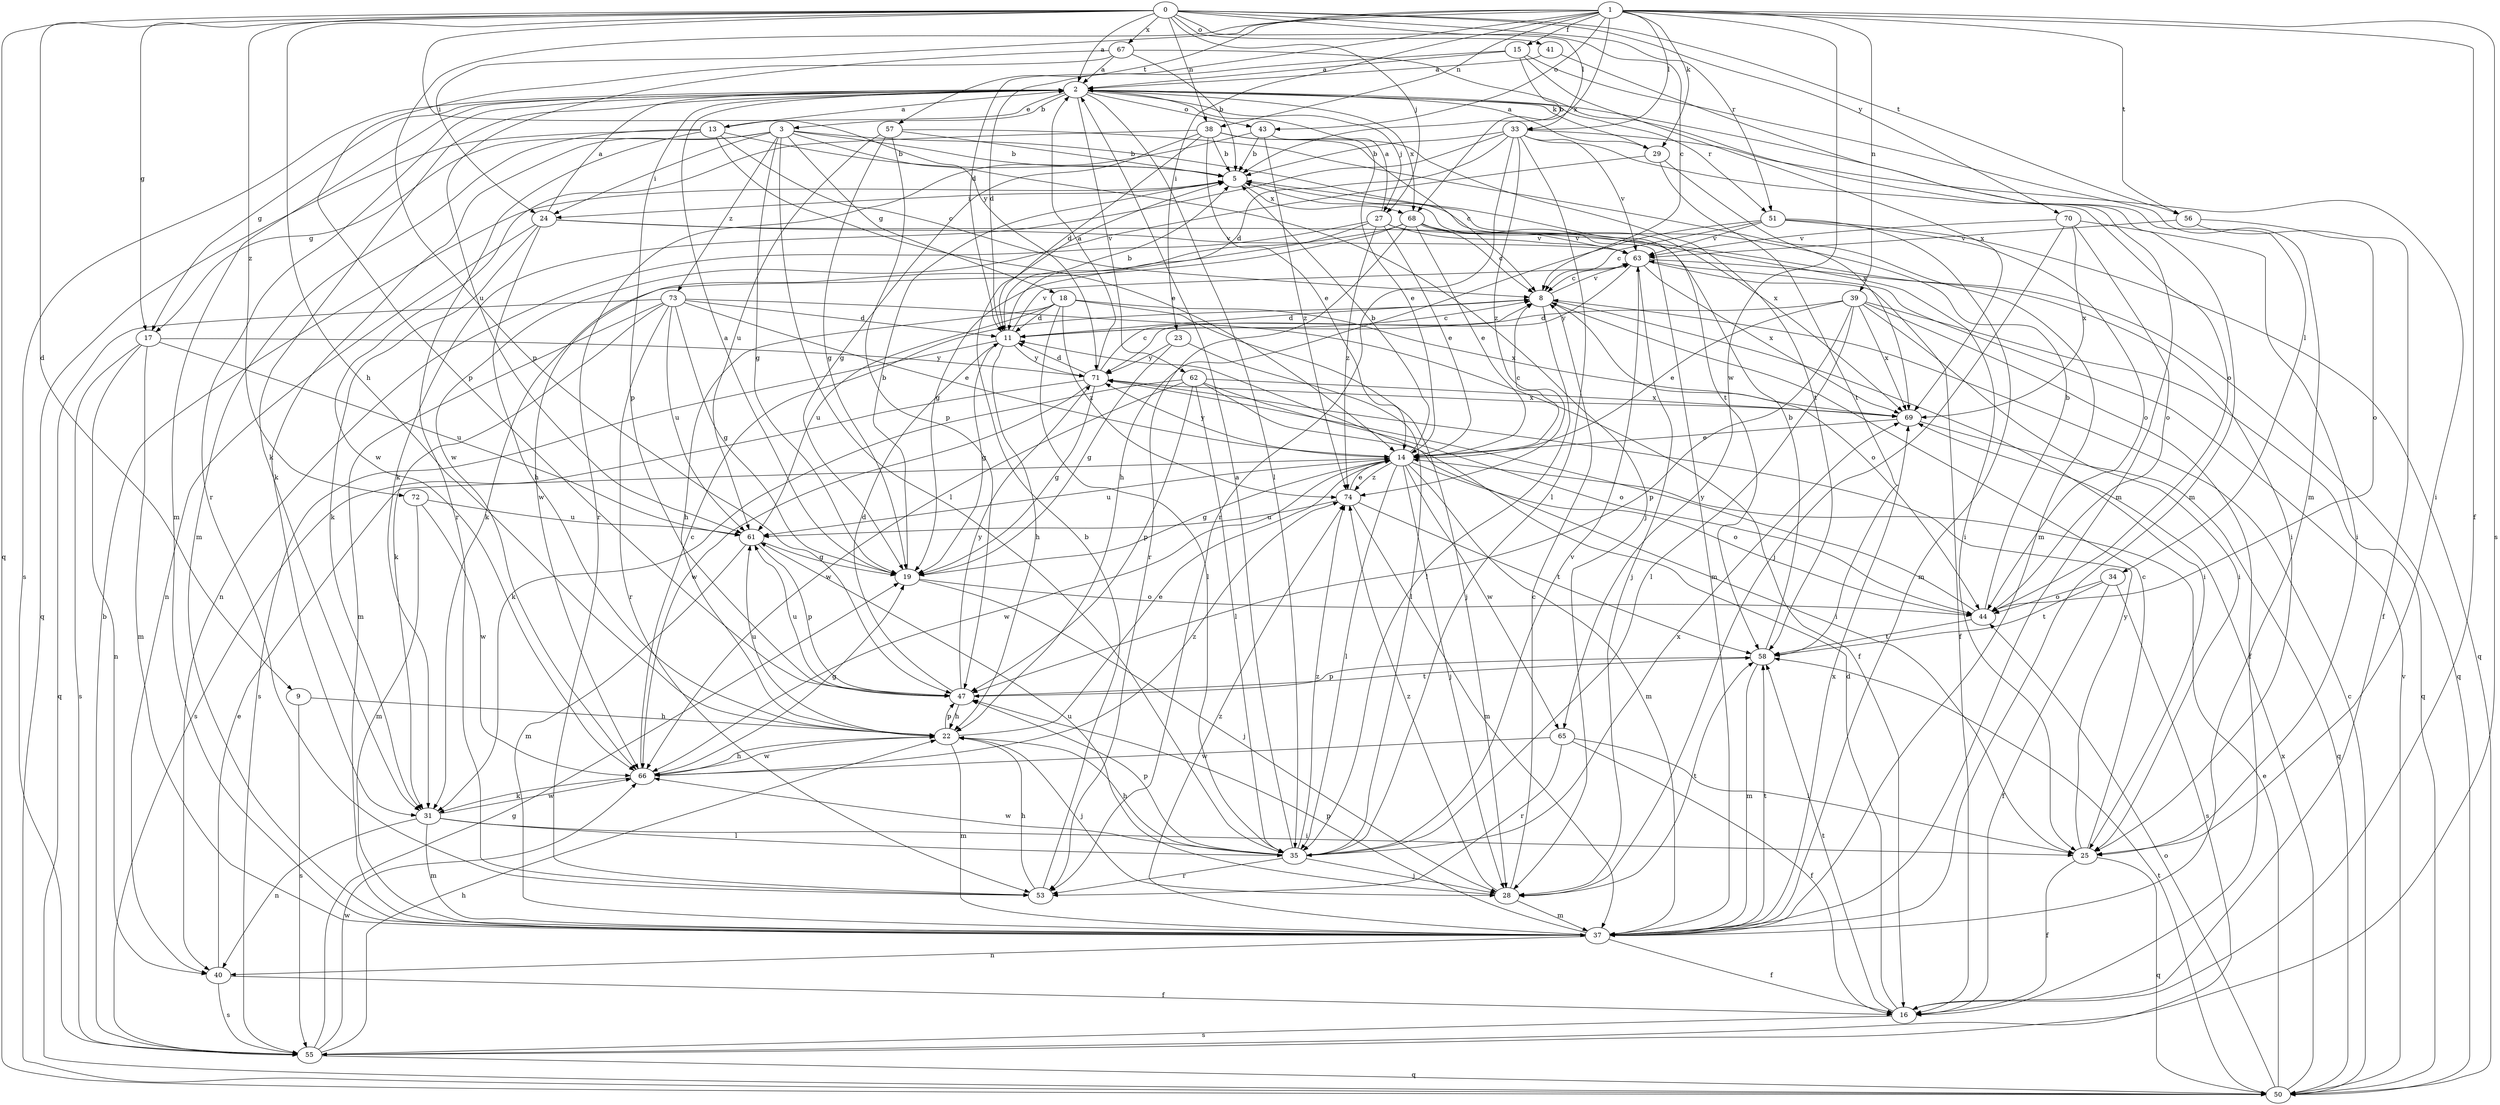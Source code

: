 strict digraph  {
0;
1;
2;
3;
5;
8;
9;
11;
13;
14;
15;
16;
17;
18;
19;
22;
23;
24;
25;
27;
28;
29;
31;
33;
34;
35;
37;
38;
39;
40;
41;
43;
44;
47;
50;
51;
53;
55;
56;
57;
58;
61;
62;
63;
65;
66;
67;
68;
69;
70;
71;
72;
73;
74;
0 -> 2  [label=a];
0 -> 8  [label=c];
0 -> 9  [label=d];
0 -> 17  [label=g];
0 -> 22  [label=h];
0 -> 27  [label=j];
0 -> 33  [label=l];
0 -> 38  [label=n];
0 -> 41  [label=o];
0 -> 50  [label=q];
0 -> 51  [label=r];
0 -> 56  [label=t];
0 -> 67  [label=x];
0 -> 70  [label=y];
0 -> 71  [label=y];
0 -> 72  [label=z];
1 -> 11  [label=d];
1 -> 15  [label=f];
1 -> 16  [label=f];
1 -> 23  [label=i];
1 -> 24  [label=i];
1 -> 29  [label=k];
1 -> 33  [label=l];
1 -> 38  [label=n];
1 -> 39  [label=n];
1 -> 43  [label=o];
1 -> 47  [label=p];
1 -> 55  [label=s];
1 -> 56  [label=t];
1 -> 57  [label=t];
1 -> 65  [label=w];
1 -> 68  [label=x];
2 -> 3  [label=b];
2 -> 13  [label=e];
2 -> 17  [label=g];
2 -> 27  [label=j];
2 -> 29  [label=k];
2 -> 31  [label=k];
2 -> 34  [label=l];
2 -> 35  [label=l];
2 -> 37  [label=m];
2 -> 43  [label=o];
2 -> 47  [label=p];
2 -> 51  [label=r];
2 -> 53  [label=r];
2 -> 55  [label=s];
2 -> 62  [label=v];
2 -> 68  [label=x];
3 -> 5  [label=b];
3 -> 17  [label=g];
3 -> 18  [label=g];
3 -> 19  [label=g];
3 -> 24  [label=i];
3 -> 28  [label=j];
3 -> 31  [label=k];
3 -> 35  [label=l];
3 -> 58  [label=t];
3 -> 73  [label=z];
5 -> 24  [label=i];
5 -> 68  [label=x];
5 -> 69  [label=x];
8 -> 11  [label=d];
8 -> 25  [label=i];
8 -> 35  [label=l];
8 -> 44  [label=o];
8 -> 63  [label=v];
9 -> 22  [label=h];
9 -> 55  [label=s];
11 -> 5  [label=b];
11 -> 8  [label=c];
11 -> 19  [label=g];
11 -> 22  [label=h];
11 -> 55  [label=s];
11 -> 63  [label=v];
11 -> 71  [label=y];
13 -> 2  [label=a];
13 -> 5  [label=b];
13 -> 8  [label=c];
13 -> 14  [label=e];
13 -> 37  [label=m];
13 -> 50  [label=q];
13 -> 53  [label=r];
14 -> 5  [label=b];
14 -> 8  [label=c];
14 -> 19  [label=g];
14 -> 28  [label=j];
14 -> 35  [label=l];
14 -> 37  [label=m];
14 -> 44  [label=o];
14 -> 61  [label=u];
14 -> 65  [label=w];
14 -> 66  [label=w];
14 -> 71  [label=y];
14 -> 74  [label=z];
15 -> 2  [label=a];
15 -> 5  [label=b];
15 -> 11  [label=d];
15 -> 37  [label=m];
15 -> 69  [label=x];
16 -> 11  [label=d];
16 -> 55  [label=s];
16 -> 58  [label=t];
17 -> 37  [label=m];
17 -> 40  [label=n];
17 -> 55  [label=s];
17 -> 61  [label=u];
17 -> 71  [label=y];
18 -> 11  [label=d];
18 -> 22  [label=h];
18 -> 28  [label=j];
18 -> 35  [label=l];
18 -> 61  [label=u];
18 -> 69  [label=x];
18 -> 74  [label=z];
19 -> 2  [label=a];
19 -> 5  [label=b];
19 -> 28  [label=j];
19 -> 44  [label=o];
22 -> 14  [label=e];
22 -> 28  [label=j];
22 -> 37  [label=m];
22 -> 47  [label=p];
22 -> 61  [label=u];
22 -> 66  [label=w];
23 -> 19  [label=g];
23 -> 35  [label=l];
23 -> 71  [label=y];
24 -> 2  [label=a];
24 -> 22  [label=h];
24 -> 25  [label=i];
24 -> 31  [label=k];
24 -> 40  [label=n];
24 -> 63  [label=v];
25 -> 8  [label=c];
25 -> 16  [label=f];
25 -> 50  [label=q];
25 -> 71  [label=y];
27 -> 2  [label=a];
27 -> 14  [label=e];
27 -> 19  [label=g];
27 -> 25  [label=i];
27 -> 40  [label=n];
27 -> 63  [label=v];
27 -> 74  [label=z];
28 -> 8  [label=c];
28 -> 37  [label=m];
28 -> 58  [label=t];
28 -> 61  [label=u];
28 -> 74  [label=z];
29 -> 2  [label=a];
29 -> 58  [label=t];
29 -> 66  [label=w];
29 -> 69  [label=x];
31 -> 25  [label=i];
31 -> 35  [label=l];
31 -> 37  [label=m];
31 -> 40  [label=n];
31 -> 66  [label=w];
33 -> 5  [label=b];
33 -> 11  [label=d];
33 -> 25  [label=i];
33 -> 31  [label=k];
33 -> 35  [label=l];
33 -> 44  [label=o];
33 -> 53  [label=r];
33 -> 63  [label=v];
33 -> 74  [label=z];
34 -> 16  [label=f];
34 -> 44  [label=o];
34 -> 55  [label=s];
34 -> 58  [label=t];
35 -> 2  [label=a];
35 -> 22  [label=h];
35 -> 28  [label=j];
35 -> 47  [label=p];
35 -> 53  [label=r];
35 -> 63  [label=v];
35 -> 66  [label=w];
35 -> 69  [label=x];
35 -> 74  [label=z];
37 -> 16  [label=f];
37 -> 40  [label=n];
37 -> 47  [label=p];
37 -> 58  [label=t];
37 -> 69  [label=x];
37 -> 74  [label=z];
38 -> 5  [label=b];
38 -> 8  [label=c];
38 -> 11  [label=d];
38 -> 14  [label=e];
38 -> 19  [label=g];
38 -> 58  [label=t];
38 -> 66  [label=w];
39 -> 11  [label=d];
39 -> 14  [label=e];
39 -> 16  [label=f];
39 -> 25  [label=i];
39 -> 35  [label=l];
39 -> 47  [label=p];
39 -> 50  [label=q];
39 -> 69  [label=x];
40 -> 14  [label=e];
40 -> 16  [label=f];
40 -> 55  [label=s];
41 -> 2  [label=a];
41 -> 37  [label=m];
43 -> 5  [label=b];
43 -> 14  [label=e];
43 -> 53  [label=r];
43 -> 74  [label=z];
44 -> 5  [label=b];
44 -> 58  [label=t];
44 -> 71  [label=y];
47 -> 11  [label=d];
47 -> 22  [label=h];
47 -> 58  [label=t];
47 -> 61  [label=u];
47 -> 71  [label=y];
50 -> 8  [label=c];
50 -> 14  [label=e];
50 -> 44  [label=o];
50 -> 58  [label=t];
50 -> 63  [label=v];
50 -> 69  [label=x];
51 -> 8  [label=c];
51 -> 22  [label=h];
51 -> 37  [label=m];
51 -> 44  [label=o];
51 -> 50  [label=q];
51 -> 63  [label=v];
53 -> 5  [label=b];
53 -> 22  [label=h];
55 -> 5  [label=b];
55 -> 19  [label=g];
55 -> 22  [label=h];
55 -> 50  [label=q];
55 -> 66  [label=w];
56 -> 16  [label=f];
56 -> 44  [label=o];
56 -> 63  [label=v];
57 -> 5  [label=b];
57 -> 19  [label=g];
57 -> 37  [label=m];
57 -> 47  [label=p];
57 -> 61  [label=u];
58 -> 5  [label=b];
58 -> 37  [label=m];
58 -> 47  [label=p];
61 -> 19  [label=g];
61 -> 37  [label=m];
61 -> 47  [label=p];
62 -> 25  [label=i];
62 -> 31  [label=k];
62 -> 35  [label=l];
62 -> 44  [label=o];
62 -> 47  [label=p];
62 -> 66  [label=w];
62 -> 69  [label=x];
63 -> 8  [label=c];
63 -> 16  [label=f];
63 -> 28  [label=j];
63 -> 50  [label=q];
63 -> 69  [label=x];
63 -> 71  [label=y];
65 -> 16  [label=f];
65 -> 25  [label=i];
65 -> 53  [label=r];
65 -> 66  [label=w];
66 -> 8  [label=c];
66 -> 19  [label=g];
66 -> 22  [label=h];
66 -> 31  [label=k];
66 -> 74  [label=z];
67 -> 2  [label=a];
67 -> 5  [label=b];
67 -> 37  [label=m];
67 -> 47  [label=p];
67 -> 61  [label=u];
68 -> 8  [label=c];
68 -> 14  [label=e];
68 -> 31  [label=k];
68 -> 37  [label=m];
68 -> 53  [label=r];
68 -> 63  [label=v];
68 -> 66  [label=w];
69 -> 14  [label=e];
69 -> 50  [label=q];
70 -> 25  [label=i];
70 -> 28  [label=j];
70 -> 44  [label=o];
70 -> 63  [label=v];
70 -> 69  [label=x];
71 -> 2  [label=a];
71 -> 8  [label=c];
71 -> 11  [label=d];
71 -> 19  [label=g];
71 -> 55  [label=s];
71 -> 66  [label=w];
71 -> 69  [label=x];
72 -> 37  [label=m];
72 -> 61  [label=u];
72 -> 66  [label=w];
73 -> 11  [label=d];
73 -> 14  [label=e];
73 -> 16  [label=f];
73 -> 19  [label=g];
73 -> 31  [label=k];
73 -> 37  [label=m];
73 -> 50  [label=q];
73 -> 53  [label=r];
73 -> 61  [label=u];
74 -> 14  [label=e];
74 -> 37  [label=m];
74 -> 58  [label=t];
74 -> 61  [label=u];
}
